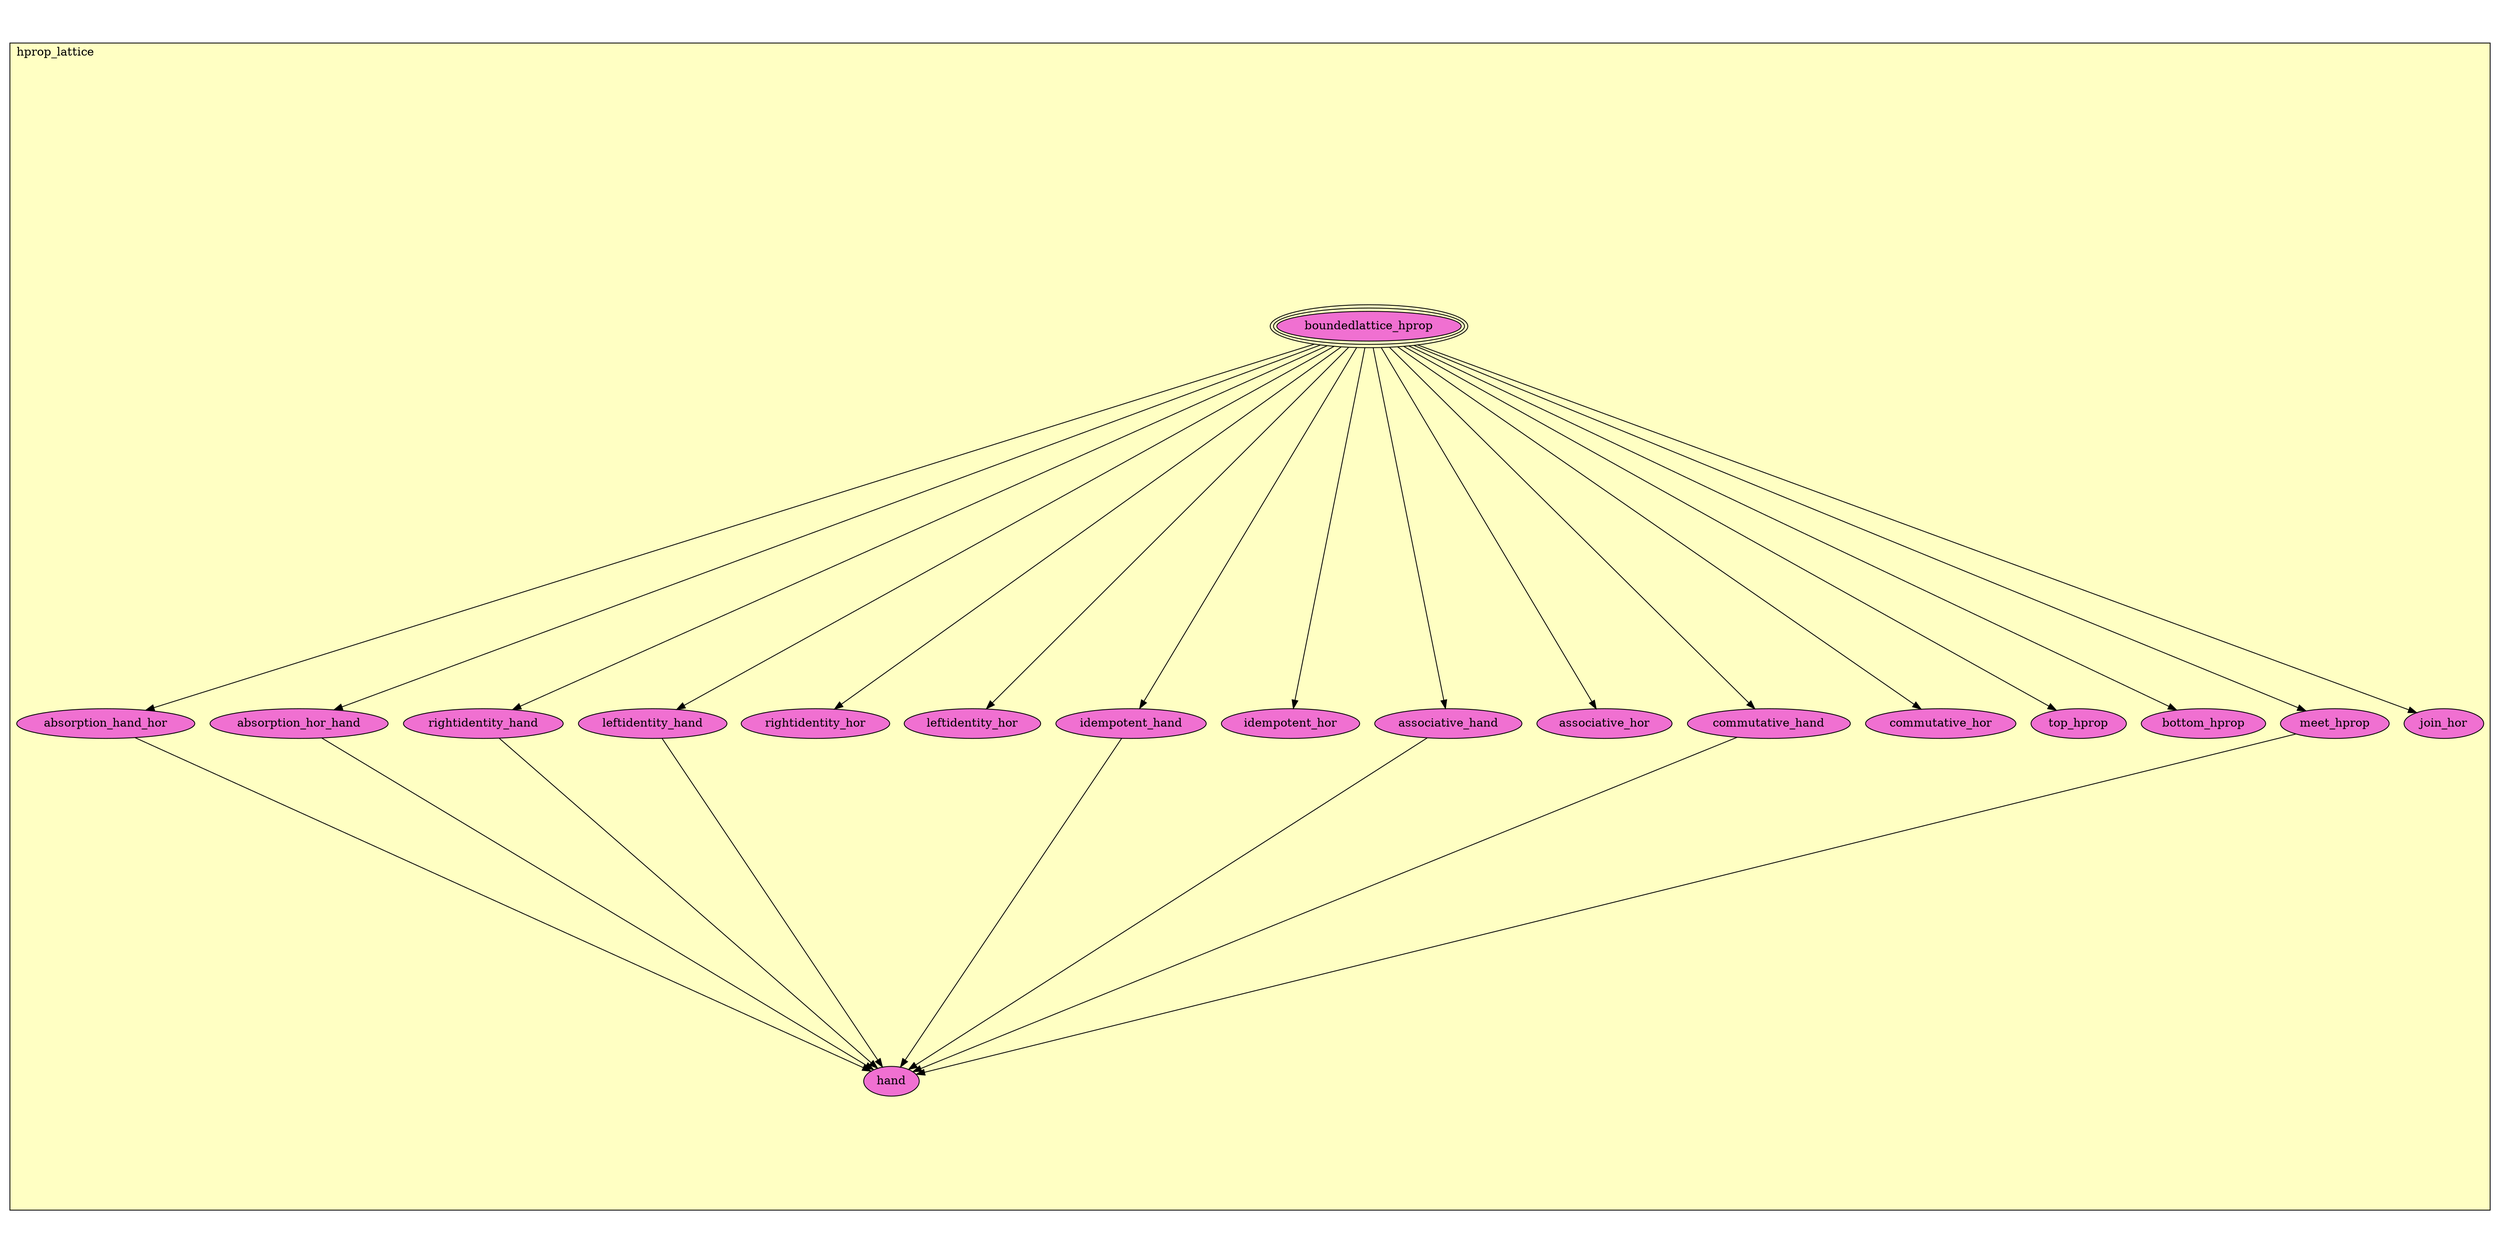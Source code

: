 digraph HoTT_Classes_implementations_hprop_lattice {
  graph [ratio=0.5]
  node [style=filled]
hprop_lattice_boundedlattice_hprop [label="boundedlattice_hprop", URL=<hprop_lattice.html#boundedlattice_hprop>, peripheries=3, fillcolor="#F070D1"] ;
hprop_lattice_absorption_hand_hor [label="absorption_hand_hor", URL=<hprop_lattice.html#absorption_hand_hor>, fillcolor="#F070D1"] ;
hprop_lattice_absorption_hor_hand [label="absorption_hor_hand", URL=<hprop_lattice.html#absorption_hor_hand>, fillcolor="#F070D1"] ;
hprop_lattice_rightidentity_hand [label="rightidentity_hand", URL=<hprop_lattice.html#rightidentity_hand>, fillcolor="#F070D1"] ;
hprop_lattice_leftidentity_hand [label="leftidentity_hand", URL=<hprop_lattice.html#leftidentity_hand>, fillcolor="#F070D1"] ;
hprop_lattice_rightidentity_hor [label="rightidentity_hor", URL=<hprop_lattice.html#rightidentity_hor>, fillcolor="#F070D1"] ;
hprop_lattice_leftidentity_hor [label="leftidentity_hor", URL=<hprop_lattice.html#leftidentity_hor>, fillcolor="#F070D1"] ;
hprop_lattice_idempotent_hand [label="idempotent_hand", URL=<hprop_lattice.html#idempotent_hand>, fillcolor="#F070D1"] ;
hprop_lattice_idempotent_hor [label="idempotent_hor", URL=<hprop_lattice.html#idempotent_hor>, fillcolor="#F070D1"] ;
hprop_lattice_associative_hand [label="associative_hand", URL=<hprop_lattice.html#associative_hand>, fillcolor="#F070D1"] ;
hprop_lattice_associative_hor [label="associative_hor", URL=<hprop_lattice.html#associative_hor>, fillcolor="#F070D1"] ;
hprop_lattice_commutative_hand [label="commutative_hand", URL=<hprop_lattice.html#commutative_hand>, fillcolor="#F070D1"] ;
hprop_lattice_commutative_hor [label="commutative_hor", URL=<hprop_lattice.html#commutative_hor>, fillcolor="#F070D1"] ;
hprop_lattice_top_hprop [label="top_hprop", URL=<hprop_lattice.html#top_hprop>, fillcolor="#F070D1"] ;
hprop_lattice_bottom_hprop [label="bottom_hprop", URL=<hprop_lattice.html#bottom_hprop>, fillcolor="#F070D1"] ;
hprop_lattice_meet_hprop [label="meet_hprop", URL=<hprop_lattice.html#meet_hprop>, fillcolor="#F070D1"] ;
hprop_lattice_hand [label="hand", URL=<hprop_lattice.html#hand>, fillcolor="#F070D1"] ;
hprop_lattice_join_hor [label="join_hor", URL=<hprop_lattice.html#join_hor>, fillcolor="#F070D1"] ;
  hprop_lattice_boundedlattice_hprop -> hprop_lattice_absorption_hand_hor [] ;
  hprop_lattice_boundedlattice_hprop -> hprop_lattice_absorption_hor_hand [] ;
  hprop_lattice_boundedlattice_hprop -> hprop_lattice_rightidentity_hand [] ;
  hprop_lattice_boundedlattice_hprop -> hprop_lattice_leftidentity_hand [] ;
  hprop_lattice_boundedlattice_hprop -> hprop_lattice_rightidentity_hor [] ;
  hprop_lattice_boundedlattice_hprop -> hprop_lattice_leftidentity_hor [] ;
  hprop_lattice_boundedlattice_hprop -> hprop_lattice_idempotent_hand [] ;
  hprop_lattice_boundedlattice_hprop -> hprop_lattice_idempotent_hor [] ;
  hprop_lattice_boundedlattice_hprop -> hprop_lattice_associative_hand [] ;
  hprop_lattice_boundedlattice_hprop -> hprop_lattice_associative_hor [] ;
  hprop_lattice_boundedlattice_hprop -> hprop_lattice_commutative_hand [] ;
  hprop_lattice_boundedlattice_hprop -> hprop_lattice_commutative_hor [] ;
  hprop_lattice_boundedlattice_hprop -> hprop_lattice_top_hprop [] ;
  hprop_lattice_boundedlattice_hprop -> hprop_lattice_bottom_hprop [] ;
  hprop_lattice_boundedlattice_hprop -> hprop_lattice_meet_hprop [] ;
  hprop_lattice_boundedlattice_hprop -> hprop_lattice_join_hor [] ;
  hprop_lattice_absorption_hand_hor -> hprop_lattice_hand [] ;
  hprop_lattice_absorption_hor_hand -> hprop_lattice_hand [] ;
  hprop_lattice_rightidentity_hand -> hprop_lattice_hand [] ;
  hprop_lattice_leftidentity_hand -> hprop_lattice_hand [] ;
  hprop_lattice_idempotent_hand -> hprop_lattice_hand [] ;
  hprop_lattice_associative_hand -> hprop_lattice_hand [] ;
  hprop_lattice_commutative_hand -> hprop_lattice_hand [] ;
  hprop_lattice_meet_hprop -> hprop_lattice_hand [] ;
subgraph cluster_hprop_lattice { label="hprop_lattice"; fillcolor="#FFFFC3"; labeljust=l; style=filled 
hprop_lattice_join_hor; hprop_lattice_hand; hprop_lattice_meet_hprop; hprop_lattice_bottom_hprop; hprop_lattice_top_hprop; hprop_lattice_commutative_hor; hprop_lattice_commutative_hand; hprop_lattice_associative_hor; hprop_lattice_associative_hand; hprop_lattice_idempotent_hor; hprop_lattice_idempotent_hand; hprop_lattice_leftidentity_hor; hprop_lattice_rightidentity_hor; hprop_lattice_leftidentity_hand; hprop_lattice_rightidentity_hand; hprop_lattice_absorption_hor_hand; hprop_lattice_absorption_hand_hor; hprop_lattice_boundedlattice_hprop; };
} /* END */

